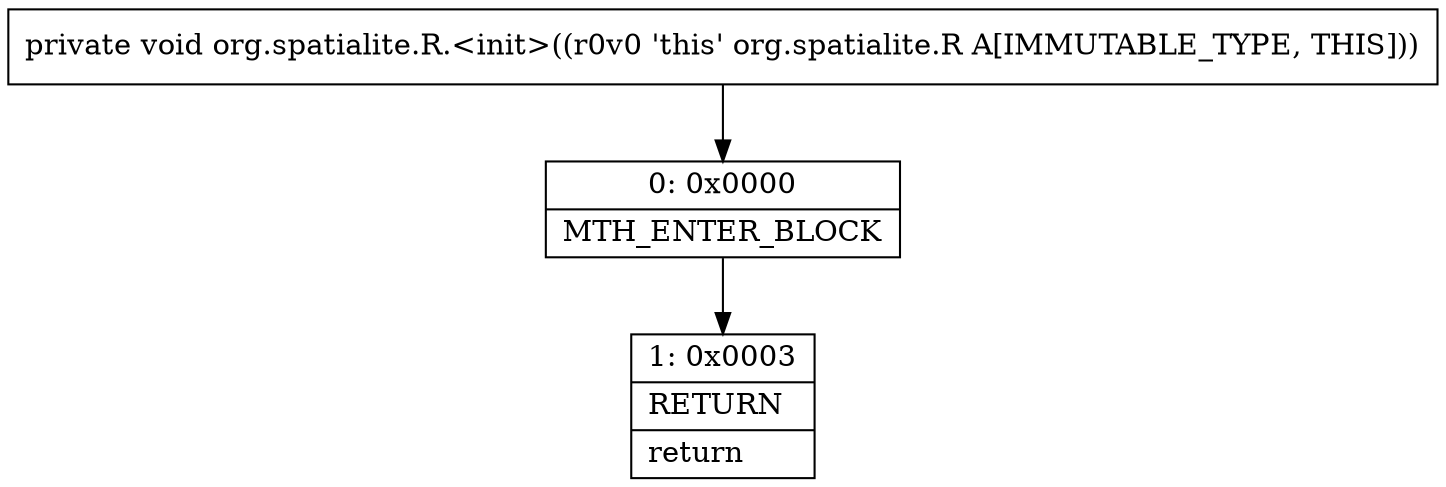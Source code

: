 digraph "CFG fororg.spatialite.R.\<init\>()V" {
Node_0 [shape=record,label="{0\:\ 0x0000|MTH_ENTER_BLOCK\l}"];
Node_1 [shape=record,label="{1\:\ 0x0003|RETURN\l|return\l}"];
MethodNode[shape=record,label="{private void org.spatialite.R.\<init\>((r0v0 'this' org.spatialite.R A[IMMUTABLE_TYPE, THIS])) }"];
MethodNode -> Node_0;
Node_0 -> Node_1;
}

